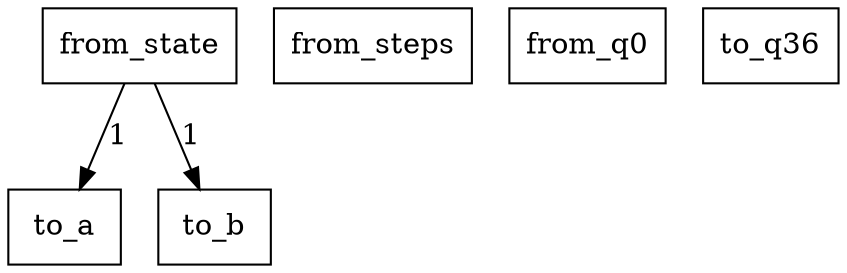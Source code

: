 digraph {
    graph [rankdir=TB
          ,bgcolor=transparent];
    node [shape=box
         ,fillcolor=white
         ,style=filled];
    0 [label=<from_state>];
    1 [label=<from_steps>];
    2 [label=<from_q0>];
    3 [label=<to_a>];
    4 [label=<to_b>];
    5 [label=<to_q36>];
    0 -> 3 [label=1];
    0 -> 4 [label=1];
}